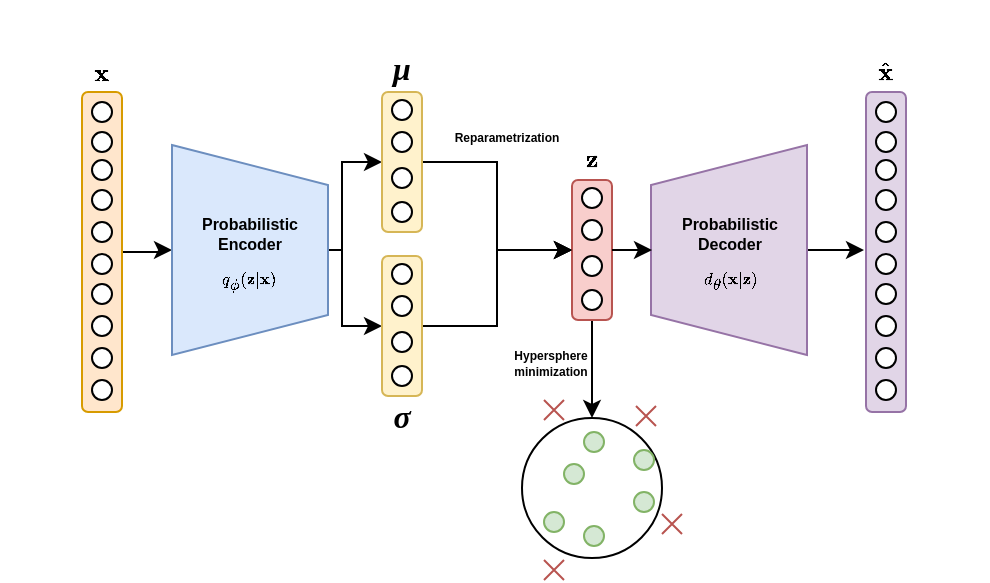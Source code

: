 <mxfile version="24.2.5" type="device">
  <diagram name="Page-1" id="D9LIEILpVpGueqFPK0TL">
    <mxGraphModel dx="1037" dy="592" grid="1" gridSize="10" guides="1" tooltips="1" connect="1" arrows="1" fold="1" page="1" pageScale="1" pageWidth="827" pageHeight="1169" math="1" shadow="0">
      <root>
        <mxCell id="0" />
        <mxCell id="1" parent="0" />
        <mxCell id="5lgF-B48ensd-EPBzMQI-99" style="edgeStyle=orthogonalEdgeStyle;rounded=0;orthogonalLoop=1;jettySize=auto;html=1;exitX=1;exitY=0.5;exitDx=0;exitDy=0;" edge="1" parent="1" source="5lgF-B48ensd-EPBzMQI-1" target="5lgF-B48ensd-EPBzMQI-18">
          <mxGeometry relative="1" as="geometry">
            <mxPoint x="80" y="125" as="targetPoint" />
          </mxGeometry>
        </mxCell>
        <mxCell id="5lgF-B48ensd-EPBzMQI-1" value="" style="rounded=1;whiteSpace=wrap;html=1;fillColor=#ffe6cc;strokeColor=#d79b00;" vertex="1" parent="1">
          <mxGeometry x="40" y="45" width="20" height="160" as="geometry" />
        </mxCell>
        <mxCell id="5lgF-B48ensd-EPBzMQI-2" value="" style="ellipse;whiteSpace=wrap;html=1;aspect=fixed;" vertex="1" parent="1">
          <mxGeometry x="45" y="50" width="10" height="10" as="geometry" />
        </mxCell>
        <mxCell id="5lgF-B48ensd-EPBzMQI-3" value="" style="ellipse;whiteSpace=wrap;html=1;aspect=fixed;" vertex="1" parent="1">
          <mxGeometry x="45" y="65" width="10" height="10" as="geometry" />
        </mxCell>
        <mxCell id="5lgF-B48ensd-EPBzMQI-4" value="" style="ellipse;whiteSpace=wrap;html=1;aspect=fixed;" vertex="1" parent="1">
          <mxGeometry x="45" y="79" width="10" height="10" as="geometry" />
        </mxCell>
        <mxCell id="5lgF-B48ensd-EPBzMQI-5" value="" style="ellipse;whiteSpace=wrap;html=1;aspect=fixed;" vertex="1" parent="1">
          <mxGeometry x="45" y="94" width="10" height="10" as="geometry" />
        </mxCell>
        <mxCell id="5lgF-B48ensd-EPBzMQI-6" value="" style="ellipse;whiteSpace=wrap;html=1;aspect=fixed;" vertex="1" parent="1">
          <mxGeometry x="45" y="110" width="10" height="10" as="geometry" />
        </mxCell>
        <mxCell id="5lgF-B48ensd-EPBzMQI-7" value="" style="ellipse;whiteSpace=wrap;html=1;aspect=fixed;" vertex="1" parent="1">
          <mxGeometry x="45" y="126" width="10" height="10" as="geometry" />
        </mxCell>
        <mxCell id="5lgF-B48ensd-EPBzMQI-8" value="" style="ellipse;whiteSpace=wrap;html=1;aspect=fixed;" vertex="1" parent="1">
          <mxGeometry x="45" y="157" width="10" height="10" as="geometry" />
        </mxCell>
        <mxCell id="5lgF-B48ensd-EPBzMQI-9" value="" style="ellipse;whiteSpace=wrap;html=1;aspect=fixed;" vertex="1" parent="1">
          <mxGeometry x="45" y="141" width="10" height="10" as="geometry" />
        </mxCell>
        <mxCell id="5lgF-B48ensd-EPBzMQI-14" value="" style="ellipse;whiteSpace=wrap;html=1;aspect=fixed;" vertex="1" parent="1">
          <mxGeometry x="45" y="173" width="10" height="10" as="geometry" />
        </mxCell>
        <mxCell id="5lgF-B48ensd-EPBzMQI-15" value="" style="ellipse;whiteSpace=wrap;html=1;aspect=fixed;" vertex="1" parent="1">
          <mxGeometry x="45" y="189" width="10" height="10" as="geometry" />
        </mxCell>
        <mxCell id="5lgF-B48ensd-EPBzMQI-42" style="edgeStyle=orthogonalEdgeStyle;rounded=0;orthogonalLoop=1;jettySize=auto;html=1;exitX=0.5;exitY=0;exitDx=0;exitDy=0;entryX=0;entryY=0.5;entryDx=0;entryDy=0;" edge="1" parent="1" target="5lgF-B48ensd-EPBzMQI-25">
          <mxGeometry relative="1" as="geometry">
            <mxPoint x="264.0" y="124" as="sourcePoint" />
          </mxGeometry>
        </mxCell>
        <mxCell id="5lgF-B48ensd-EPBzMQI-91" style="edgeStyle=orthogonalEdgeStyle;rounded=0;orthogonalLoop=1;jettySize=auto;html=1;exitX=0.5;exitY=0;exitDx=0;exitDy=0;entryX=0;entryY=0.5;entryDx=0;entryDy=0;" edge="1" parent="1" source="5lgF-B48ensd-EPBzMQI-18" target="5lgF-B48ensd-EPBzMQI-81">
          <mxGeometry relative="1" as="geometry">
            <Array as="points">
              <mxPoint x="170" y="124" />
              <mxPoint x="170" y="80" />
            </Array>
          </mxGeometry>
        </mxCell>
        <mxCell id="5lgF-B48ensd-EPBzMQI-92" style="edgeStyle=orthogonalEdgeStyle;rounded=0;orthogonalLoop=1;jettySize=auto;html=1;exitX=0.5;exitY=0;exitDx=0;exitDy=0;entryX=0;entryY=0.5;entryDx=0;entryDy=0;" edge="1" parent="1" source="5lgF-B48ensd-EPBzMQI-18" target="5lgF-B48ensd-EPBzMQI-86">
          <mxGeometry relative="1" as="geometry">
            <Array as="points">
              <mxPoint x="170" y="124" />
              <mxPoint x="170" y="162" />
            </Array>
          </mxGeometry>
        </mxCell>
        <mxCell id="5lgF-B48ensd-EPBzMQI-18" value="" style="shape=trapezoid;perimeter=trapezoidPerimeter;whiteSpace=wrap;html=1;fixedSize=1;rotation=90;fillColor=#dae8fc;strokeColor=#6c8ebf;" vertex="1" parent="1">
          <mxGeometry x="71.5" y="85" width="105" height="78" as="geometry" />
        </mxCell>
        <mxCell id="5lgF-B48ensd-EPBzMQI-22" value="&lt;font style=&quot;font-size: 8px;&quot;&gt;&lt;b&gt;Probabilistic Encoder&lt;/b&gt;&lt;br style=&quot;font-size: 8px;&quot;&gt;&lt;/font&gt;&lt;div style=&quot;font-size: 8px;&quot;&gt;&lt;font face=&quot;Times&quot;&gt;$$q_\phi(\mathbf{z}|\mathbf{x})$$&lt;/font&gt;&lt;/div&gt;" style="text;html=1;align=center;verticalAlign=middle;whiteSpace=wrap;rounded=0;fontColor=#000000;fontSize=8;" vertex="1" parent="1">
          <mxGeometry x="94" y="114" width="60" height="31" as="geometry" />
        </mxCell>
        <mxCell id="5lgF-B48ensd-EPBzMQI-79" style="edgeStyle=orthogonalEdgeStyle;rounded=0;orthogonalLoop=1;jettySize=auto;html=1;exitX=0.5;exitY=1;exitDx=0;exitDy=0;entryX=0.5;entryY=0;entryDx=0;entryDy=0;" edge="1" parent="1" source="5lgF-B48ensd-EPBzMQI-25" target="5lgF-B48ensd-EPBzMQI-44">
          <mxGeometry relative="1" as="geometry" />
        </mxCell>
        <mxCell id="5lgF-B48ensd-EPBzMQI-25" value="" style="rounded=1;whiteSpace=wrap;html=1;fillColor=#f8cecc;strokeColor=#b85450;" vertex="1" parent="1">
          <mxGeometry x="285" y="89" width="20" height="70" as="geometry" />
        </mxCell>
        <mxCell id="5lgF-B48ensd-EPBzMQI-29" value="" style="ellipse;whiteSpace=wrap;html=1;aspect=fixed;" vertex="1" parent="1">
          <mxGeometry x="290" y="93" width="10" height="10" as="geometry" />
        </mxCell>
        <mxCell id="5lgF-B48ensd-EPBzMQI-30" value="" style="ellipse;whiteSpace=wrap;html=1;aspect=fixed;" vertex="1" parent="1">
          <mxGeometry x="290" y="109" width="10" height="10" as="geometry" />
        </mxCell>
        <mxCell id="5lgF-B48ensd-EPBzMQI-31" value="" style="ellipse;whiteSpace=wrap;html=1;aspect=fixed;" vertex="1" parent="1">
          <mxGeometry x="290" y="127" width="10" height="10" as="geometry" />
        </mxCell>
        <mxCell id="5lgF-B48ensd-EPBzMQI-33" value="" style="ellipse;whiteSpace=wrap;html=1;aspect=fixed;" vertex="1" parent="1">
          <mxGeometry x="290" y="144" width="10" height="10" as="geometry" />
        </mxCell>
        <mxCell id="5lgF-B48ensd-EPBzMQI-41" value="$$\textbf{z}$$" style="text;html=1;align=center;verticalAlign=middle;whiteSpace=wrap;rounded=0;fontStyle=1;fontFamily=Verdana;" vertex="1" parent="1">
          <mxGeometry x="265" y="63" width="60" height="30" as="geometry" />
        </mxCell>
        <mxCell id="5lgF-B48ensd-EPBzMQI-44" value="" style="ellipse;whiteSpace=wrap;html=1;aspect=fixed;" vertex="1" parent="1">
          <mxGeometry x="260" y="208" width="70" height="70" as="geometry" />
        </mxCell>
        <mxCell id="5lgF-B48ensd-EPBzMQI-45" value="" style="ellipse;whiteSpace=wrap;html=1;aspect=fixed;" vertex="1" parent="1">
          <mxGeometry x="NaN" y="NaN" width="NaN" height="20" as="geometry" />
        </mxCell>
        <mxCell id="5lgF-B48ensd-EPBzMQI-46" value="" style="ellipse;whiteSpace=wrap;html=1;aspect=fixed;fillColor=#d5e8d4;strokeColor=#82b366;" vertex="1" parent="1">
          <mxGeometry x="316" y="224" width="10" height="10" as="geometry" />
        </mxCell>
        <mxCell id="5lgF-B48ensd-EPBzMQI-47" value="" style="ellipse;whiteSpace=wrap;html=1;aspect=fixed;fillColor=#d5e8d4;strokeColor=#82b366;" vertex="1" parent="1">
          <mxGeometry x="291" y="262" width="10" height="10" as="geometry" />
        </mxCell>
        <mxCell id="5lgF-B48ensd-EPBzMQI-48" value="" style="ellipse;whiteSpace=wrap;html=1;aspect=fixed;fillColor=#d5e8d4;strokeColor=#82b366;" vertex="1" parent="1">
          <mxGeometry x="281" y="231" width="10" height="10" as="geometry" />
        </mxCell>
        <mxCell id="5lgF-B48ensd-EPBzMQI-49" value="" style="ellipse;whiteSpace=wrap;html=1;aspect=fixed;fillColor=#d5e8d4;strokeColor=#82b366;" vertex="1" parent="1">
          <mxGeometry x="316" y="245" width="10" height="10" as="geometry" />
        </mxCell>
        <mxCell id="5lgF-B48ensd-EPBzMQI-50" value="" style="ellipse;whiteSpace=wrap;html=1;aspect=fixed;fillColor=#d5e8d4;strokeColor=#82b366;" vertex="1" parent="1">
          <mxGeometry x="271" y="255" width="10" height="10" as="geometry" />
        </mxCell>
        <mxCell id="5lgF-B48ensd-EPBzMQI-51" value="" style="ellipse;whiteSpace=wrap;html=1;aspect=fixed;fillColor=#d5e8d4;strokeColor=#82b366;" vertex="1" parent="1">
          <mxGeometry x="291" y="215" width="10" height="10" as="geometry" />
        </mxCell>
        <mxCell id="5lgF-B48ensd-EPBzMQI-53" value="" style="shape=mxgraph.sysml.x;fillColor=#f8cecc;strokeColor=#b85450;" vertex="1" parent="1">
          <mxGeometry x="317" y="202" width="10" height="10" as="geometry" />
        </mxCell>
        <mxCell id="5lgF-B48ensd-EPBzMQI-55" value="" style="shape=mxgraph.sysml.x;fillColor=#f8cecc;strokeColor=#b85450;" vertex="1" parent="1">
          <mxGeometry x="330" y="256" width="10" height="10" as="geometry" />
        </mxCell>
        <mxCell id="5lgF-B48ensd-EPBzMQI-56" value="" style="shape=mxgraph.sysml.x;fillColor=#f8cecc;strokeColor=#b85450;" vertex="1" parent="1">
          <mxGeometry x="271" y="199" width="10" height="10" as="geometry" />
        </mxCell>
        <mxCell id="5lgF-B48ensd-EPBzMQI-57" value="" style="shape=mxgraph.sysml.x;fillColor=#f8cecc;strokeColor=#b85450;" vertex="1" parent="1">
          <mxGeometry x="271" y="279" width="10" height="10" as="geometry" />
        </mxCell>
        <mxCell id="5lgF-B48ensd-EPBzMQI-58" value="&lt;font style=&quot;font-size: 6px;&quot;&gt;Hypersphere&lt;/font&gt;&lt;div style=&quot;font-size: 6px;&quot;&gt;&lt;font style=&quot;font-size: 6px;&quot;&gt;minimization&lt;/font&gt;&lt;/div&gt;" style="text;html=1;align=center;verticalAlign=middle;whiteSpace=wrap;rounded=0;fontSize=6;fontStyle=1" vertex="1" parent="1">
          <mxGeometry x="251.5" y="172" width="45" height="17" as="geometry" />
        </mxCell>
        <mxCell id="5lgF-B48ensd-EPBzMQI-75" style="edgeStyle=orthogonalEdgeStyle;rounded=0;orthogonalLoop=1;jettySize=auto;html=1;exitX=0.5;exitY=1;exitDx=0;exitDy=0;" edge="1" parent="1" source="5lgF-B48ensd-EPBzMQI-59">
          <mxGeometry relative="1" as="geometry">
            <mxPoint x="431" y="123.818" as="targetPoint" />
          </mxGeometry>
        </mxCell>
        <mxCell id="5lgF-B48ensd-EPBzMQI-59" value="" style="shape=trapezoid;perimeter=trapezoidPerimeter;whiteSpace=wrap;html=1;fixedSize=1;rotation=90;fillColor=#e1d5e7;strokeColor=#9673a6;direction=west;" vertex="1" parent="1">
          <mxGeometry x="311" y="85" width="105" height="78" as="geometry" />
        </mxCell>
        <mxCell id="5lgF-B48ensd-EPBzMQI-60" style="edgeStyle=orthogonalEdgeStyle;rounded=0;orthogonalLoop=1;jettySize=auto;html=1;entryX=0;entryY=0.5;entryDx=0;entryDy=0;exitX=1;exitY=0.5;exitDx=0;exitDy=0;" edge="1" parent="1" source="5lgF-B48ensd-EPBzMQI-25">
          <mxGeometry relative="1" as="geometry">
            <mxPoint x="311" y="124" as="sourcePoint" />
            <mxPoint x="325" y="123.77" as="targetPoint" />
          </mxGeometry>
        </mxCell>
        <mxCell id="5lgF-B48ensd-EPBzMQI-62" value="&lt;font style=&quot;font-size: 8px;&quot;&gt;&lt;b&gt;Probabilistic Decoder&lt;/b&gt;&lt;br style=&quot;font-size: 8px;&quot;&gt;&lt;/font&gt;&lt;div style=&quot;font-size: 8px;&quot;&gt;&lt;font face=&quot;Times&quot;&gt;$$d_\theta(\mathbf{x}|\mathbf{z})$$&lt;/font&gt;&lt;/div&gt;" style="text;html=1;align=center;verticalAlign=middle;whiteSpace=wrap;rounded=0;fontColor=#000000;fontSize=8;" vertex="1" parent="1">
          <mxGeometry x="333.5" y="113" width="60" height="31" as="geometry" />
        </mxCell>
        <mxCell id="5lgF-B48ensd-EPBzMQI-63" value="" style="rounded=1;whiteSpace=wrap;html=1;fillColor=#e1d5e7;strokeColor=#9673a6;" vertex="1" parent="1">
          <mxGeometry x="432" y="45" width="20" height="160" as="geometry" />
        </mxCell>
        <mxCell id="5lgF-B48ensd-EPBzMQI-64" value="" style="ellipse;whiteSpace=wrap;html=1;aspect=fixed;" vertex="1" parent="1">
          <mxGeometry x="437" y="50" width="10" height="10" as="geometry" />
        </mxCell>
        <mxCell id="5lgF-B48ensd-EPBzMQI-65" value="" style="ellipse;whiteSpace=wrap;html=1;aspect=fixed;" vertex="1" parent="1">
          <mxGeometry x="437" y="65" width="10" height="10" as="geometry" />
        </mxCell>
        <mxCell id="5lgF-B48ensd-EPBzMQI-66" value="" style="ellipse;whiteSpace=wrap;html=1;aspect=fixed;" vertex="1" parent="1">
          <mxGeometry x="437" y="79" width="10" height="10" as="geometry" />
        </mxCell>
        <mxCell id="5lgF-B48ensd-EPBzMQI-67" value="" style="ellipse;whiteSpace=wrap;html=1;aspect=fixed;" vertex="1" parent="1">
          <mxGeometry x="437" y="94" width="10" height="10" as="geometry" />
        </mxCell>
        <mxCell id="5lgF-B48ensd-EPBzMQI-68" value="" style="ellipse;whiteSpace=wrap;html=1;aspect=fixed;" vertex="1" parent="1">
          <mxGeometry x="437" y="110" width="10" height="10" as="geometry" />
        </mxCell>
        <mxCell id="5lgF-B48ensd-EPBzMQI-69" value="" style="ellipse;whiteSpace=wrap;html=1;aspect=fixed;" vertex="1" parent="1">
          <mxGeometry x="437" y="126" width="10" height="10" as="geometry" />
        </mxCell>
        <mxCell id="5lgF-B48ensd-EPBzMQI-70" value="" style="ellipse;whiteSpace=wrap;html=1;aspect=fixed;" vertex="1" parent="1">
          <mxGeometry x="437" y="157" width="10" height="10" as="geometry" />
        </mxCell>
        <mxCell id="5lgF-B48ensd-EPBzMQI-71" value="" style="ellipse;whiteSpace=wrap;html=1;aspect=fixed;" vertex="1" parent="1">
          <mxGeometry x="437" y="141" width="10" height="10" as="geometry" />
        </mxCell>
        <mxCell id="5lgF-B48ensd-EPBzMQI-72" value="" style="ellipse;whiteSpace=wrap;html=1;aspect=fixed;" vertex="1" parent="1">
          <mxGeometry x="437" y="173" width="10" height="10" as="geometry" />
        </mxCell>
        <mxCell id="5lgF-B48ensd-EPBzMQI-73" value="" style="ellipse;whiteSpace=wrap;html=1;aspect=fixed;" vertex="1" parent="1">
          <mxGeometry x="437" y="189" width="10" height="10" as="geometry" />
        </mxCell>
        <mxCell id="5lgF-B48ensd-EPBzMQI-76" value="$$\hat{\textbf{x}}$$" style="text;html=1;align=center;verticalAlign=middle;whiteSpace=wrap;rounded=0;fontStyle=1;fontFamily=Verdana;" vertex="1" parent="1">
          <mxGeometry x="412" y="20" width="60" height="30" as="geometry" />
        </mxCell>
        <mxCell id="5lgF-B48ensd-EPBzMQI-77" value="$$\textbf{x}$$" style="text;html=1;align=center;verticalAlign=middle;whiteSpace=wrap;rounded=0;fontStyle=1;fontFamily=Verdana;" vertex="1" parent="1">
          <mxGeometry x="20" y="20" width="60" height="30" as="geometry" />
        </mxCell>
        <mxCell id="5lgF-B48ensd-EPBzMQI-95" style="edgeStyle=orthogonalEdgeStyle;rounded=0;orthogonalLoop=1;jettySize=auto;html=1;exitX=1;exitY=0.5;exitDx=0;exitDy=0;entryX=0;entryY=0.5;entryDx=0;entryDy=0;" edge="1" parent="1" source="5lgF-B48ensd-EPBzMQI-81" target="5lgF-B48ensd-EPBzMQI-25">
          <mxGeometry relative="1" as="geometry" />
        </mxCell>
        <mxCell id="5lgF-B48ensd-EPBzMQI-81" value="" style="rounded=1;whiteSpace=wrap;html=1;fillColor=#fff2cc;strokeColor=#d6b656;" vertex="1" parent="1">
          <mxGeometry x="190" y="45" width="20" height="70" as="geometry" />
        </mxCell>
        <mxCell id="5lgF-B48ensd-EPBzMQI-82" value="" style="ellipse;whiteSpace=wrap;html=1;aspect=fixed;" vertex="1" parent="1">
          <mxGeometry x="195" y="49" width="10" height="10" as="geometry" />
        </mxCell>
        <mxCell id="5lgF-B48ensd-EPBzMQI-83" value="" style="ellipse;whiteSpace=wrap;html=1;aspect=fixed;" vertex="1" parent="1">
          <mxGeometry x="195" y="65" width="10" height="10" as="geometry" />
        </mxCell>
        <mxCell id="5lgF-B48ensd-EPBzMQI-84" value="" style="ellipse;whiteSpace=wrap;html=1;aspect=fixed;" vertex="1" parent="1">
          <mxGeometry x="195" y="83" width="10" height="10" as="geometry" />
        </mxCell>
        <mxCell id="5lgF-B48ensd-EPBzMQI-85" value="" style="ellipse;whiteSpace=wrap;html=1;aspect=fixed;" vertex="1" parent="1">
          <mxGeometry x="195" y="100" width="10" height="10" as="geometry" />
        </mxCell>
        <mxCell id="5lgF-B48ensd-EPBzMQI-96" style="edgeStyle=orthogonalEdgeStyle;rounded=0;orthogonalLoop=1;jettySize=auto;html=1;exitX=1;exitY=0.5;exitDx=0;exitDy=0;entryX=0;entryY=0.5;entryDx=0;entryDy=0;" edge="1" parent="1" source="5lgF-B48ensd-EPBzMQI-86" target="5lgF-B48ensd-EPBzMQI-25">
          <mxGeometry relative="1" as="geometry" />
        </mxCell>
        <mxCell id="5lgF-B48ensd-EPBzMQI-86" value="" style="rounded=1;whiteSpace=wrap;html=1;fillColor=#fff2cc;strokeColor=#d6b656;" vertex="1" parent="1">
          <mxGeometry x="190" y="127" width="20" height="70" as="geometry" />
        </mxCell>
        <mxCell id="5lgF-B48ensd-EPBzMQI-87" value="" style="ellipse;whiteSpace=wrap;html=1;aspect=fixed;" vertex="1" parent="1">
          <mxGeometry x="195" y="131" width="10" height="10" as="geometry" />
        </mxCell>
        <mxCell id="5lgF-B48ensd-EPBzMQI-88" value="" style="ellipse;whiteSpace=wrap;html=1;aspect=fixed;" vertex="1" parent="1">
          <mxGeometry x="195" y="147" width="10" height="10" as="geometry" />
        </mxCell>
        <mxCell id="5lgF-B48ensd-EPBzMQI-89" value="" style="ellipse;whiteSpace=wrap;html=1;aspect=fixed;" vertex="1" parent="1">
          <mxGeometry x="195" y="165" width="10" height="10" as="geometry" />
        </mxCell>
        <mxCell id="5lgF-B48ensd-EPBzMQI-90" value="" style="ellipse;whiteSpace=wrap;html=1;aspect=fixed;" vertex="1" parent="1">
          <mxGeometry x="195" y="182" width="10" height="10" as="geometry" />
        </mxCell>
        <mxCell id="5lgF-B48ensd-EPBzMQI-93" value="&lt;span style=&quot;font-family: Times; font-size: medium;&quot;&gt;&lt;b&gt;&lt;i&gt;μ&lt;/i&gt;&lt;/b&gt;&lt;/span&gt;" style="text;html=1;align=center;verticalAlign=middle;whiteSpace=wrap;rounded=0;fontStyle=0;fontFamily=Verdana;" vertex="1" parent="1">
          <mxGeometry x="170" y="18" width="60" height="30" as="geometry" />
        </mxCell>
        <mxCell id="5lgF-B48ensd-EPBzMQI-94" value="&lt;span style=&quot;font-family: Times; font-size: medium;&quot;&gt;&lt;i&gt;&lt;b&gt;σ&lt;/b&gt;&lt;/i&gt;&lt;/span&gt;" style="text;html=1;align=center;verticalAlign=middle;whiteSpace=wrap;rounded=0;fontStyle=0;fontFamily=Verdana;" vertex="1" parent="1">
          <mxGeometry x="170" y="192" width="60" height="30" as="geometry" />
        </mxCell>
        <mxCell id="5lgF-B48ensd-EPBzMQI-97" value="Reparametrization" style="text;html=1;align=center;verticalAlign=middle;whiteSpace=wrap;rounded=0;fontSize=6;fontStyle=1" vertex="1" parent="1">
          <mxGeometry x="230" y="59" width="45" height="17" as="geometry" />
        </mxCell>
      </root>
    </mxGraphModel>
  </diagram>
</mxfile>
